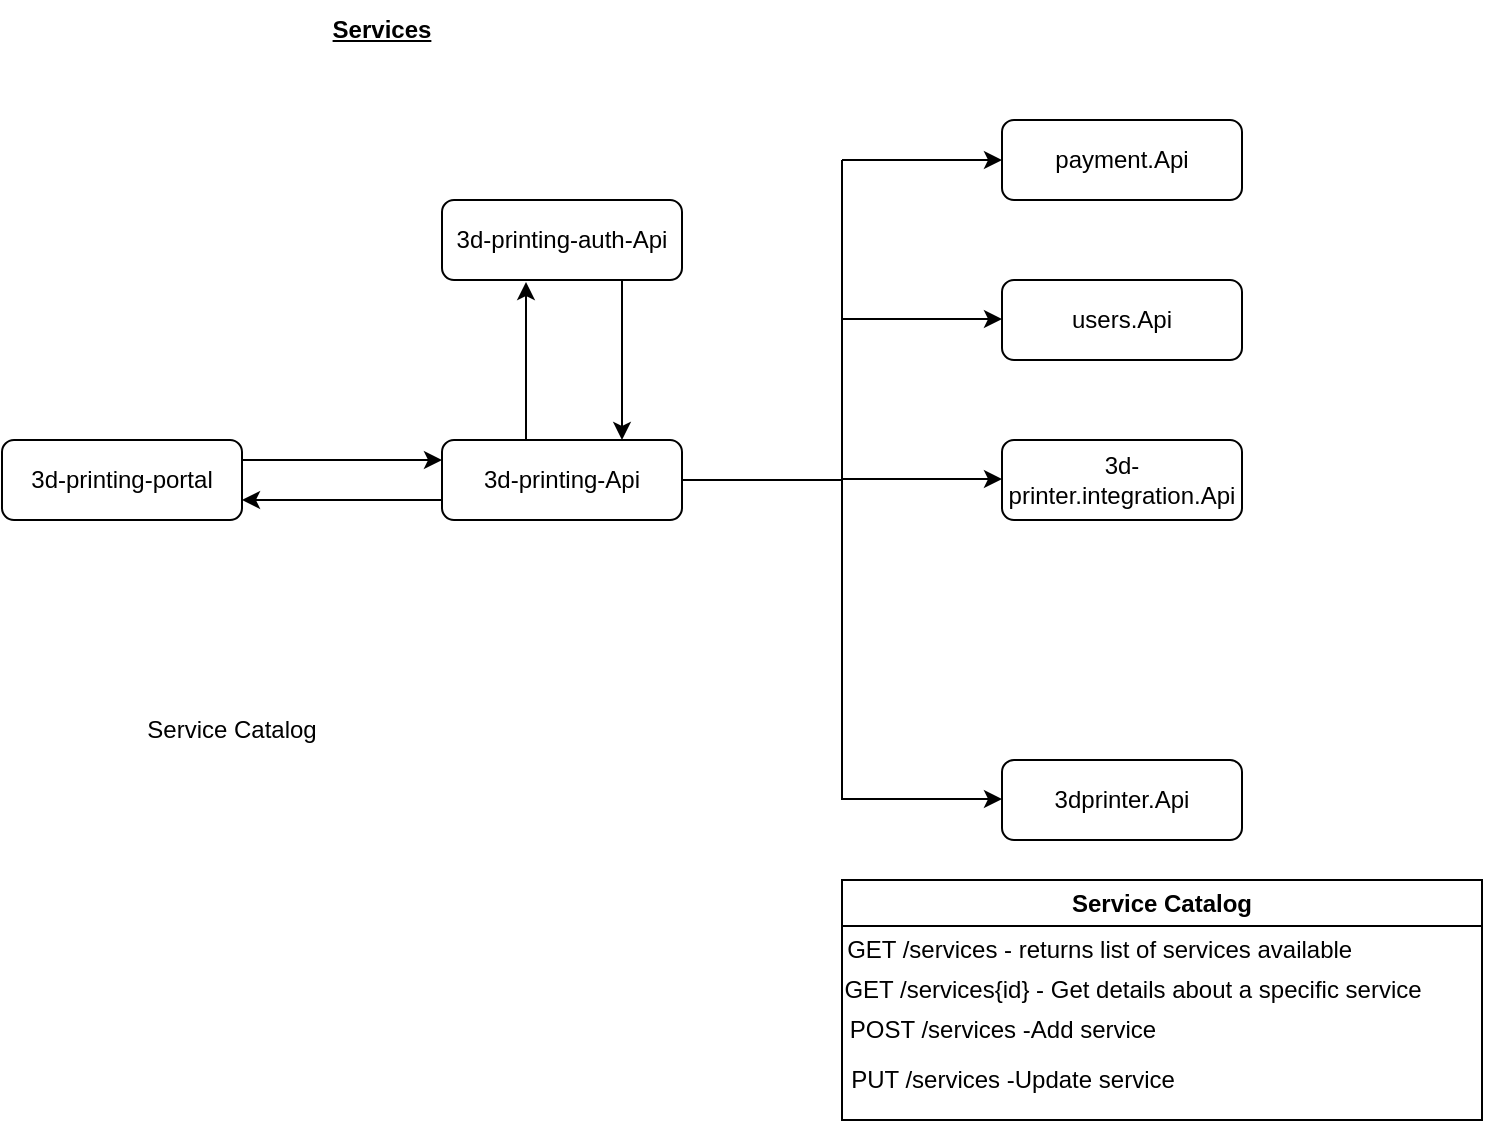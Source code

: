 <mxfile version="25.0.3">
  <diagram name="Page-1" id="RAHr6wCWqm_RJsUcqQ_r">
    <mxGraphModel dx="1120" dy="460" grid="1" gridSize="10" guides="1" tooltips="1" connect="1" arrows="1" fold="1" page="1" pageScale="1" pageWidth="850" pageHeight="1100" math="0" shadow="0">
      <root>
        <mxCell id="0" />
        <mxCell id="1" parent="0" />
        <mxCell id="nD1_txr7TnveIEc3btMG-26" style="edgeStyle=orthogonalEdgeStyle;rounded=0;orthogonalLoop=1;jettySize=auto;html=1;" parent="1" source="nD1_txr7TnveIEc3btMG-1" target="nD1_txr7TnveIEc3btMG-2" edge="1">
          <mxGeometry relative="1" as="geometry">
            <Array as="points">
              <mxPoint x="200" y="250" />
              <mxPoint x="200" y="250" />
            </Array>
          </mxGeometry>
        </mxCell>
        <mxCell id="nD1_txr7TnveIEc3btMG-1" value="3d-printing-portal" style="rounded=1;whiteSpace=wrap;html=1;" parent="1" vertex="1">
          <mxGeometry x="20" y="240" width="120" height="40" as="geometry" />
        </mxCell>
        <mxCell id="nD1_txr7TnveIEc3btMG-2" value="3d-printing-Api" style="rounded=1;whiteSpace=wrap;html=1;" parent="1" vertex="1">
          <mxGeometry x="240" y="240" width="120" height="40" as="geometry" />
        </mxCell>
        <mxCell id="nD1_txr7TnveIEc3btMG-3" value="3d-printing-auth-Api" style="rounded=1;whiteSpace=wrap;html=1;" parent="1" vertex="1">
          <mxGeometry x="240" y="120" width="120" height="40" as="geometry" />
        </mxCell>
        <mxCell id="nD1_txr7TnveIEc3btMG-5" value="" style="endArrow=classic;html=1;rounded=0;entryX=0.75;entryY=0;entryDx=0;entryDy=0;exitX=0.75;exitY=1;exitDx=0;exitDy=0;" parent="1" source="nD1_txr7TnveIEc3btMG-3" target="nD1_txr7TnveIEc3btMG-2" edge="1">
          <mxGeometry width="50" height="50" relative="1" as="geometry">
            <mxPoint x="333" y="190" as="sourcePoint" />
            <mxPoint x="330" y="160" as="targetPoint" />
          </mxGeometry>
        </mxCell>
        <mxCell id="nD1_txr7TnveIEc3btMG-6" value="" style="endArrow=classic;html=1;rounded=0;exitX=0.35;exitY=0;exitDx=0;exitDy=0;exitPerimeter=0;entryX=0.35;entryY=1.025;entryDx=0;entryDy=0;entryPerimeter=0;" parent="1" source="nD1_txr7TnveIEc3btMG-2" target="nD1_txr7TnveIEc3btMG-3" edge="1">
          <mxGeometry width="50" height="50" relative="1" as="geometry">
            <mxPoint x="280" y="160" as="sourcePoint" />
            <mxPoint x="280" y="180" as="targetPoint" />
          </mxGeometry>
        </mxCell>
        <mxCell id="nD1_txr7TnveIEc3btMG-7" value="payment.Api" style="rounded=1;whiteSpace=wrap;html=1;" parent="1" vertex="1">
          <mxGeometry x="520" y="80" width="120" height="40" as="geometry" />
        </mxCell>
        <mxCell id="nD1_txr7TnveIEc3btMG-8" value="users.Api" style="rounded=1;whiteSpace=wrap;html=1;" parent="1" vertex="1">
          <mxGeometry x="520" y="160" width="120" height="40" as="geometry" />
        </mxCell>
        <mxCell id="nD1_txr7TnveIEc3btMG-16" value="3dprinter.Api" style="rounded=1;whiteSpace=wrap;html=1;" parent="1" vertex="1">
          <mxGeometry x="520" y="400" width="120" height="40" as="geometry" />
        </mxCell>
        <mxCell id="nD1_txr7TnveIEc3btMG-18" value="" style="endArrow=none;html=1;rounded=0;" parent="1" edge="1">
          <mxGeometry width="50" height="50" relative="1" as="geometry">
            <mxPoint x="440" y="420" as="sourcePoint" />
            <mxPoint x="440" y="100" as="targetPoint" />
          </mxGeometry>
        </mxCell>
        <mxCell id="nD1_txr7TnveIEc3btMG-19" value="" style="endArrow=classic;html=1;rounded=0;entryX=0;entryY=0.5;entryDx=0;entryDy=0;" parent="1" target="nD1_txr7TnveIEc3btMG-7" edge="1">
          <mxGeometry width="50" height="50" relative="1" as="geometry">
            <mxPoint x="440" y="100" as="sourcePoint" />
            <mxPoint x="450" y="210" as="targetPoint" />
          </mxGeometry>
        </mxCell>
        <mxCell id="nD1_txr7TnveIEc3btMG-20" value="" style="endArrow=classic;html=1;rounded=0;entryX=0;entryY=0.5;entryDx=0;entryDy=0;" parent="1" edge="1">
          <mxGeometry width="50" height="50" relative="1" as="geometry">
            <mxPoint x="440" y="179.5" as="sourcePoint" />
            <mxPoint x="520" y="179.5" as="targetPoint" />
          </mxGeometry>
        </mxCell>
        <mxCell id="nD1_txr7TnveIEc3btMG-23" value="" style="endArrow=classic;html=1;rounded=0;entryX=0;entryY=0.5;entryDx=0;entryDy=0;" parent="1" edge="1">
          <mxGeometry width="50" height="50" relative="1" as="geometry">
            <mxPoint x="440" y="419.5" as="sourcePoint" />
            <mxPoint x="520" y="419.5" as="targetPoint" />
          </mxGeometry>
        </mxCell>
        <mxCell id="nD1_txr7TnveIEc3btMG-27" value="" style="endArrow=classic;html=1;rounded=0;exitX=0;exitY=1;exitDx=0;exitDy=0;entryX=1;entryY=1;entryDx=0;entryDy=0;" parent="1" edge="1">
          <mxGeometry width="50" height="50" relative="1" as="geometry">
            <mxPoint x="240" y="270" as="sourcePoint" />
            <mxPoint x="140" y="270" as="targetPoint" />
          </mxGeometry>
        </mxCell>
        <mxCell id="nD1_txr7TnveIEc3btMG-29" value="" style="endArrow=none;html=1;rounded=0;exitX=1;exitY=0.5;exitDx=0;exitDy=0;" parent="1" source="nD1_txr7TnveIEc3btMG-2" edge="1">
          <mxGeometry width="50" height="50" relative="1" as="geometry">
            <mxPoint x="400" y="260" as="sourcePoint" />
            <mxPoint x="440" y="260" as="targetPoint" />
          </mxGeometry>
        </mxCell>
        <mxCell id="nD1_txr7TnveIEc3btMG-30" value="&lt;b&gt;&lt;u&gt;Services&lt;/u&gt;&lt;/b&gt;" style="text;html=1;align=center;verticalAlign=middle;whiteSpace=wrap;rounded=0;" parent="1" vertex="1">
          <mxGeometry x="130" y="20" width="160" height="30" as="geometry" />
        </mxCell>
        <mxCell id="HKxHVvfvl9pLq84g_FQR-1" value="3d-printer.integration.Api" style="rounded=1;whiteSpace=wrap;html=1;" vertex="1" parent="1">
          <mxGeometry x="520" y="240" width="120" height="40" as="geometry" />
        </mxCell>
        <mxCell id="HKxHVvfvl9pLq84g_FQR-2" value="" style="endArrow=classic;html=1;rounded=0;entryX=0;entryY=0.5;entryDx=0;entryDy=0;" edge="1" parent="1">
          <mxGeometry width="50" height="50" relative="1" as="geometry">
            <mxPoint x="440" y="259.5" as="sourcePoint" />
            <mxPoint x="520" y="259.5" as="targetPoint" />
          </mxGeometry>
        </mxCell>
        <mxCell id="HKxHVvfvl9pLq84g_FQR-3" value="Service Catalog" style="text;html=1;align=center;verticalAlign=middle;whiteSpace=wrap;rounded=0;" vertex="1" parent="1">
          <mxGeometry x="60" y="370" width="150" height="30" as="geometry" />
        </mxCell>
        <mxCell id="HKxHVvfvl9pLq84g_FQR-4" value="Service Catalog" style="swimlane;whiteSpace=wrap;html=1;" vertex="1" parent="1">
          <mxGeometry x="440" y="460" width="320" height="120" as="geometry" />
        </mxCell>
        <mxCell id="HKxHVvfvl9pLq84g_FQR-6" value="GET /services{id} -&amp;nbsp;Get details about a specific service" style="text;html=1;align=center;verticalAlign=middle;resizable=0;points=[];autosize=1;strokeColor=none;fillColor=none;" vertex="1" parent="HKxHVvfvl9pLq84g_FQR-4">
          <mxGeometry x="-10" y="40" width="310" height="30" as="geometry" />
        </mxCell>
        <mxCell id="HKxHVvfvl9pLq84g_FQR-5" value="GET /services - returns list of services available&amp;nbsp;" style="text;html=1;align=center;verticalAlign=middle;resizable=0;points=[];autosize=1;strokeColor=none;fillColor=none;" vertex="1" parent="HKxHVvfvl9pLq84g_FQR-4">
          <mxGeometry x="-10" y="20" width="280" height="30" as="geometry" />
        </mxCell>
        <mxCell id="HKxHVvfvl9pLq84g_FQR-8" value="POST /services -Add service" style="text;html=1;align=center;verticalAlign=middle;resizable=0;points=[];autosize=1;strokeColor=none;fillColor=none;" vertex="1" parent="HKxHVvfvl9pLq84g_FQR-4">
          <mxGeometry x="-10" y="60" width="180" height="30" as="geometry" />
        </mxCell>
        <mxCell id="HKxHVvfvl9pLq84g_FQR-9" value="PUT /services -Update service" style="text;html=1;align=center;verticalAlign=middle;resizable=0;points=[];autosize=1;strokeColor=none;fillColor=none;" vertex="1" parent="HKxHVvfvl9pLq84g_FQR-4">
          <mxGeometry x="-10" y="85" width="190" height="30" as="geometry" />
        </mxCell>
      </root>
    </mxGraphModel>
  </diagram>
</mxfile>
